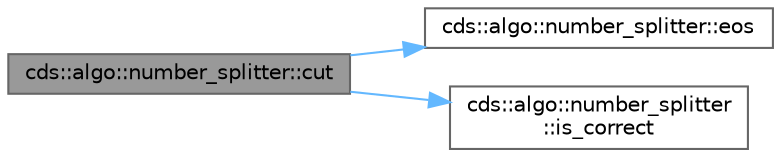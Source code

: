 digraph "cds::algo::number_splitter::cut"
{
 // LATEX_PDF_SIZE
  bgcolor="transparent";
  edge [fontname=Helvetica,fontsize=10,labelfontname=Helvetica,labelfontsize=10];
  node [fontname=Helvetica,fontsize=10,shape=box,height=0.2,width=0.4];
  rankdir="LR";
  Node1 [id="Node000001",label="cds::algo::number_splitter::cut",height=0.2,width=0.4,color="gray40", fillcolor="grey60", style="filled", fontcolor="black",tooltip="Cuts next count bits (must be multiplier of 8) from the number"];
  Node1 -> Node2 [id="edge1_Node000001_Node000002",color="steelblue1",style="solid",tooltip=" "];
  Node2 [id="Node000002",label="cds::algo::number_splitter::eos",height=0.2,width=0.4,color="grey40", fillcolor="white", style="filled",URL="$classcds_1_1algo_1_1number__splitter.html#ae51379ae7a92ee42e1694b8f4d4dbc44",tooltip="Returns true if end-of-stream encountered"];
  Node1 -> Node3 [id="edge2_Node000001_Node000003",color="steelblue1",style="solid",tooltip=" "];
  Node3 [id="Node000003",label="cds::algo::number_splitter\l::is_correct",height=0.2,width=0.4,color="grey40", fillcolor="white", style="filled",URL="$classcds_1_1algo_1_1number__splitter.html#a8e7bac18b6e4bea6baf8ec5e01fb3bed",tooltip="Checks if count is multiple of 8"];
}
